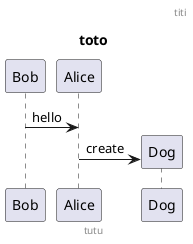 {
  "sha1": "2x9kffy9rh7ooozi9bcgxjuz2jj3m7i",
  "insertion": {
    "when": "2024-05-30T20:48:20.126Z",
    "user": "plantuml@gmail.com"
  }
}
@startuml
header titi
footer tutu
title toto
Bob -> Alice : hello
create Dog
Alice -> Dog : create
@enduml
